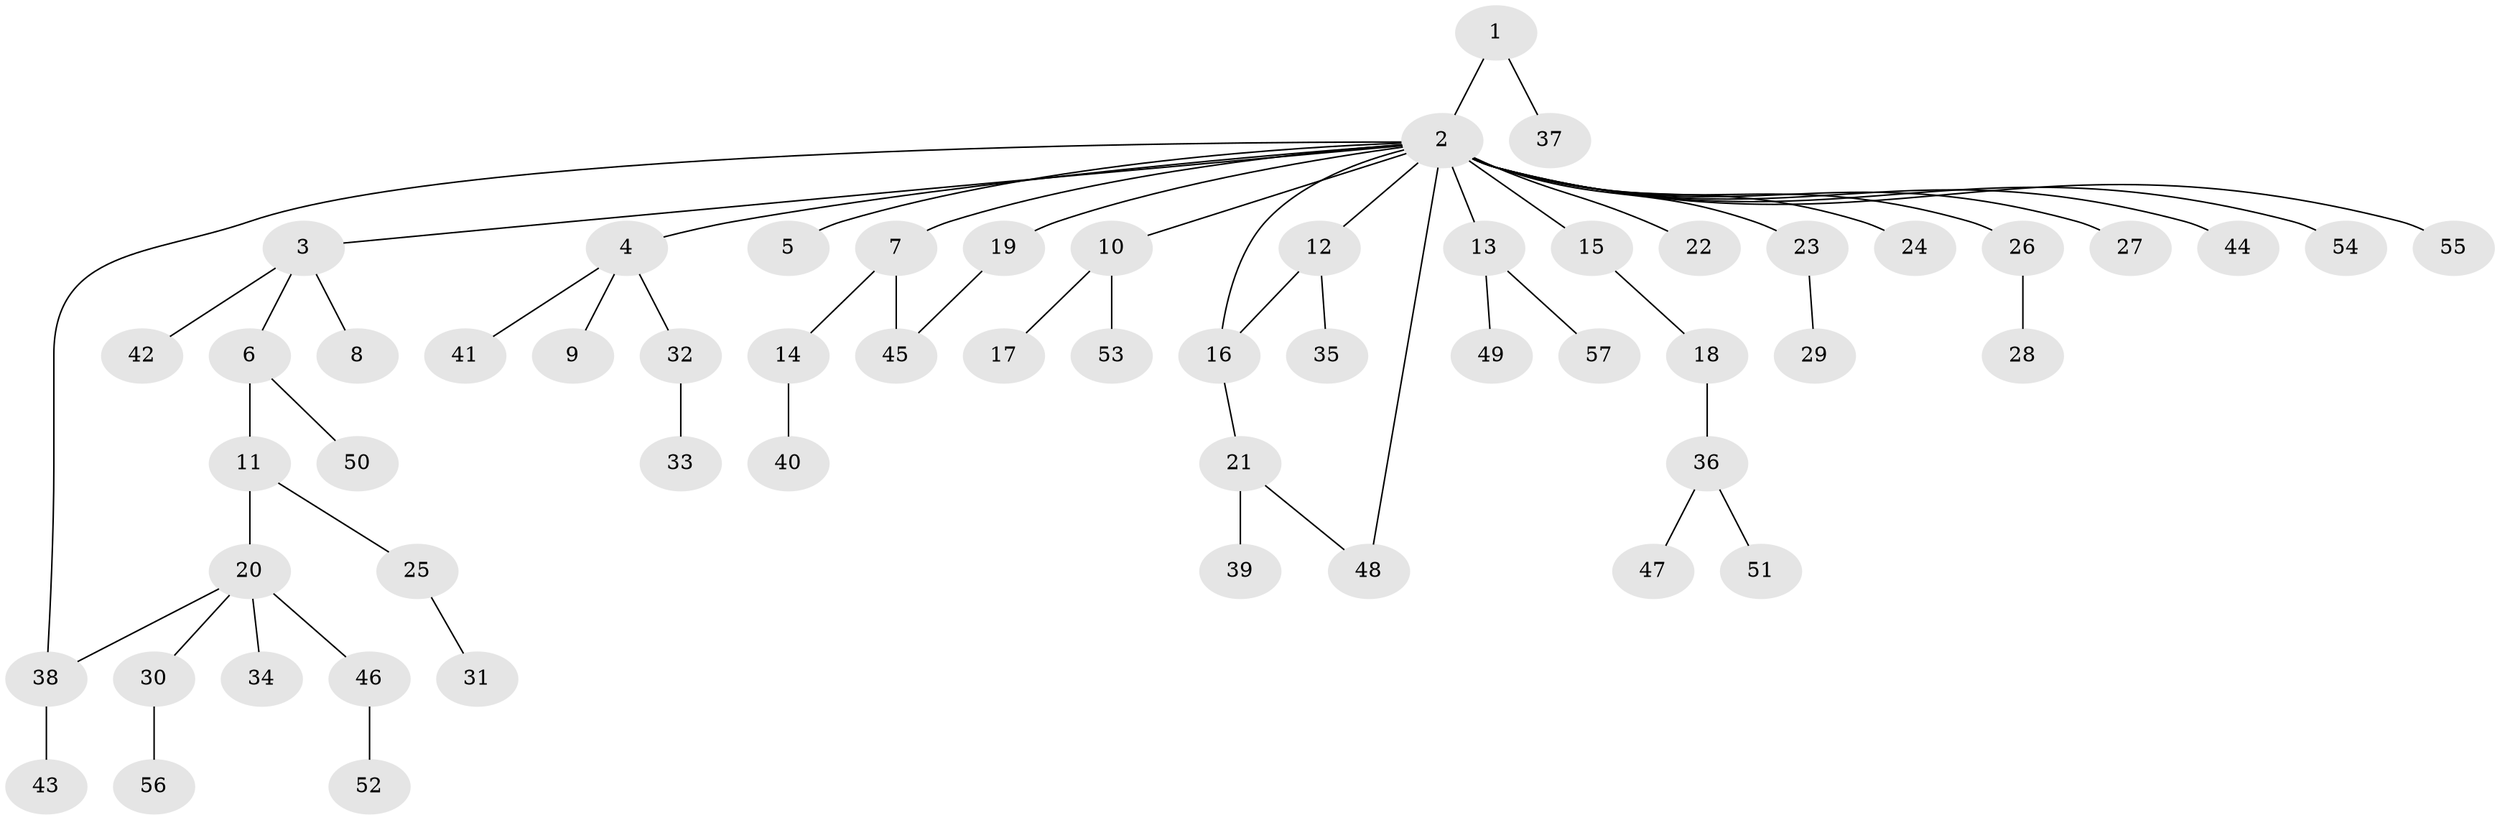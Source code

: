 // Generated by graph-tools (version 1.1) at 2025/25/03/09/25 03:25:54]
// undirected, 57 vertices, 60 edges
graph export_dot {
graph [start="1"]
  node [color=gray90,style=filled];
  1;
  2;
  3;
  4;
  5;
  6;
  7;
  8;
  9;
  10;
  11;
  12;
  13;
  14;
  15;
  16;
  17;
  18;
  19;
  20;
  21;
  22;
  23;
  24;
  25;
  26;
  27;
  28;
  29;
  30;
  31;
  32;
  33;
  34;
  35;
  36;
  37;
  38;
  39;
  40;
  41;
  42;
  43;
  44;
  45;
  46;
  47;
  48;
  49;
  50;
  51;
  52;
  53;
  54;
  55;
  56;
  57;
  1 -- 2;
  1 -- 37;
  2 -- 3;
  2 -- 4;
  2 -- 5;
  2 -- 7;
  2 -- 10;
  2 -- 12;
  2 -- 13;
  2 -- 15;
  2 -- 16;
  2 -- 19;
  2 -- 22;
  2 -- 23;
  2 -- 24;
  2 -- 26;
  2 -- 27;
  2 -- 38;
  2 -- 44;
  2 -- 48;
  2 -- 54;
  2 -- 55;
  3 -- 6;
  3 -- 8;
  3 -- 42;
  4 -- 9;
  4 -- 32;
  4 -- 41;
  6 -- 11;
  6 -- 50;
  7 -- 14;
  7 -- 45;
  10 -- 17;
  10 -- 53;
  11 -- 20;
  11 -- 25;
  12 -- 16;
  12 -- 35;
  13 -- 49;
  13 -- 57;
  14 -- 40;
  15 -- 18;
  16 -- 21;
  18 -- 36;
  19 -- 45;
  20 -- 30;
  20 -- 34;
  20 -- 38;
  20 -- 46;
  21 -- 39;
  21 -- 48;
  23 -- 29;
  25 -- 31;
  26 -- 28;
  30 -- 56;
  32 -- 33;
  36 -- 47;
  36 -- 51;
  38 -- 43;
  46 -- 52;
}

